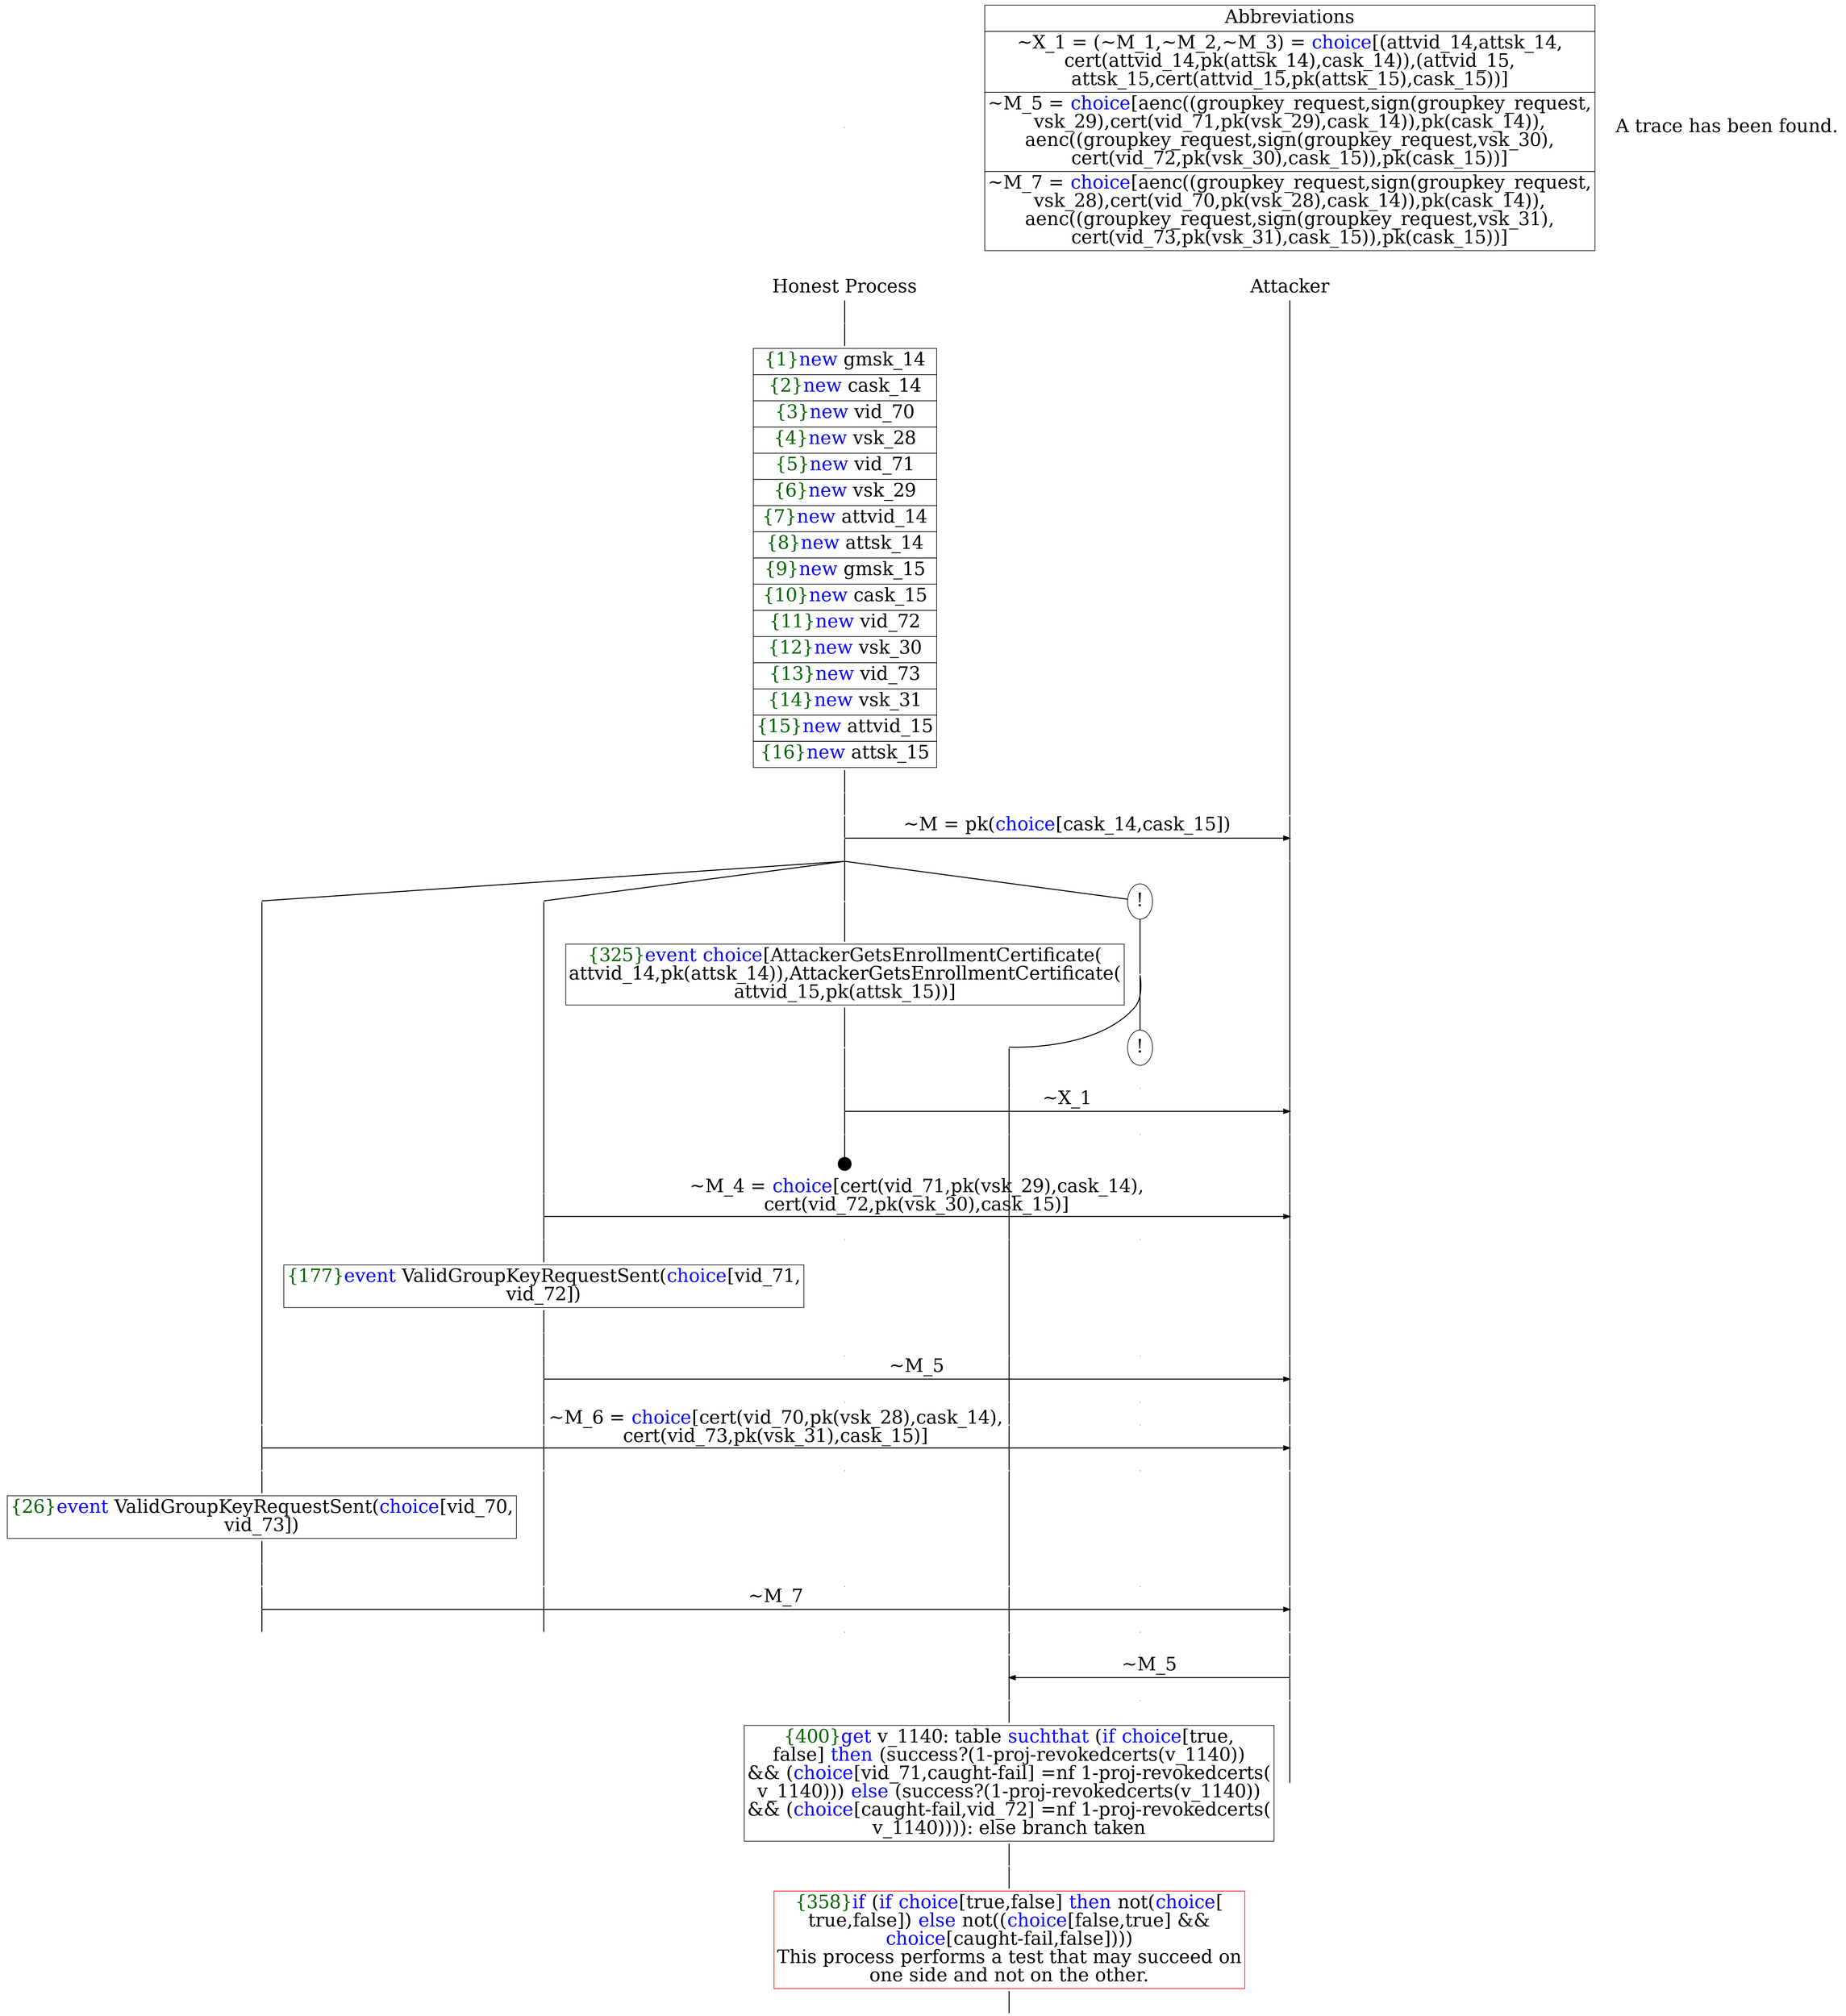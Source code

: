 digraph {
graph [ordering = out]
edge [arrowhead = none, penwidth = 1.6, fontsize = 30]
node [shape = point, width = 0, height = 0, fontsize = 30]
Trace<br/>
[label = <A trace has been found.<br/>
>, shape = plaintext]
P0__0 [label = "Honest Process", shape = plaintext]
P__0 [label = "Attacker", shape = plaintext]
Trace -> P0__0 [label = "", style = invisible, weight = 100]{rank = same; P0__0 P__0}
P0__0 -> P0__1 [label = <>, weight = 100]
P0__1 -> P0__2 [label = <>, weight = 100]
P0__2 [shape = plaintext, label = <<TABLE BORDER="0" CELLBORDER="1" CELLSPACING="0" CELLPADDING="4"> <TR><TD><FONT COLOR="darkgreen">{1}</FONT><FONT COLOR="blue">new </FONT>gmsk_14</TD></TR><TR><TD><FONT COLOR="darkgreen">{2}</FONT><FONT COLOR="blue">new </FONT>cask_14</TD></TR><TR><TD><FONT COLOR="darkgreen">{3}</FONT><FONT COLOR="blue">new </FONT>vid_70</TD></TR><TR><TD><FONT COLOR="darkgreen">{4}</FONT><FONT COLOR="blue">new </FONT>vsk_28</TD></TR><TR><TD><FONT COLOR="darkgreen">{5}</FONT><FONT COLOR="blue">new </FONT>vid_71</TD></TR><TR><TD><FONT COLOR="darkgreen">{6}</FONT><FONT COLOR="blue">new </FONT>vsk_29</TD></TR><TR><TD><FONT COLOR="darkgreen">{7}</FONT><FONT COLOR="blue">new </FONT>attvid_14</TD></TR><TR><TD><FONT COLOR="darkgreen">{8}</FONT><FONT COLOR="blue">new </FONT>attsk_14</TD></TR><TR><TD><FONT COLOR="darkgreen">{9}</FONT><FONT COLOR="blue">new </FONT>gmsk_15</TD></TR><TR><TD><FONT COLOR="darkgreen">{10}</FONT><FONT COLOR="blue">new </FONT>cask_15</TD></TR><TR><TD><FONT COLOR="darkgreen">{11}</FONT><FONT COLOR="blue">new </FONT>vid_72</TD></TR><TR><TD><FONT COLOR="darkgreen">{12}</FONT><FONT COLOR="blue">new </FONT>vsk_30</TD></TR><TR><TD><FONT COLOR="darkgreen">{13}</FONT><FONT COLOR="blue">new </FONT>vid_73</TD></TR><TR><TD><FONT COLOR="darkgreen">{14}</FONT><FONT COLOR="blue">new </FONT>vsk_31</TD></TR><TR><TD><FONT COLOR="darkgreen">{15}</FONT><FONT COLOR="blue">new </FONT>attvid_15</TD></TR><TR><TD><FONT COLOR="darkgreen">{16}</FONT><FONT COLOR="blue">new </FONT>attsk_15</TD></TR></TABLE>>]
P0__2 -> P0__3 [label = <>, weight = 100]
P0__3 -> P0__4 [label = <>, weight = 100]
P__0 -> P__1 [label = <>, weight = 100]
{rank = same; P__1 P0__4}
P0__4 -> P0__5 [label = <>, weight = 100]
P__1 -> P__2 [label = <>, weight = 100]
{rank = same; P__2 P0__5}
P0__5 -> P__2 [label = <~M = pk(<FONT COLOR="blue">choice</FONT>[cask_14,cask_15])>, arrowhead = normal]
P0__5 -> P0__6 [label = <>, weight = 100]
P__2 -> P__3 [label = <>, weight = 100]
{rank = same; P__3 P0__6}
/*RPar */
P0__6 -> P0_3__6 [label = <>]
P0__6 -> P0_2__6 [label = <>]
P0__6 -> P0_1__6 [label = <>]
P0__6 -> P0_0__6 [label = <>]
P0__6 [label = "", fixedsize = false, width = 0, height = 0, shape = none]
{rank = same; P0_0__6 P0_1__6 P0_2__6 P0_3__6}
P0_0__6 [label = "!", shape = ellipse]
P0_0_0__6 [label = "", fixedsize = false, width = 0, height = 0, shape = none]
P0_0__6 -> P0_0_0__6 [label = <>, weight = 100]
/*RPar */
P0_0_0__6 -> P0_0_0_1__6 [label = <>]
P0_0_0__6 -> P0_0_0_0__6 [label = <>]
P0_0_0__6 [label = "", fixedsize = false, width = 0, height = 0, shape = none]
{rank = same; P0_0_0_0__6 P0_0_0_1__6}
P0_0_0_0__6 [label = "!", shape = ellipse]
P0_1__6 -> P0_1__7 [label = <>, weight = 100]
P0_1__7 [shape = plaintext, label = <<TABLE BORDER="0" CELLBORDER="1" CELLSPACING="0" CELLPADDING="4"> <TR><TD><FONT COLOR="darkgreen">{325}</FONT><FONT COLOR="blue">event</FONT> <FONT COLOR="blue">choice</FONT>[AttackerGetsEnrollmentCertificate(<br/>
attvid_14,pk(attsk_14)),AttackerGetsEnrollmentCertificate(<br/>
attvid_15,pk(attsk_15))]</TD></TR></TABLE>>]
P0_1__7 -> P0_1__8 [label = <>, weight = 100]
P0_1__8 -> P0_1__9 [label = <>, weight = 100]
P0_0_0_1__6 -> P0_0_0_1__7 [label = <>, weight = 100]
P0_0_0_0__7 [label = "", style = invisible]
P0_0_0_0__6 -> P0_0_0_0__7 [label = <>, weight = 100, style = invisible]
P__3 -> P__4 [label = <>, weight = 100]
{rank = same; P__4 P0_0_0_0__7 P0_0_0_1__7 P0_1__9}
P0_1__9 -> P0_1__10 [label = <>, weight = 100]
P__4 -> P__5 [label = <>, weight = 100]
{rank = same; P__5 P0_1__10}
P0_1__10 -> P__5 [label = <~X_1>, arrowhead = normal]
P0_1__10 -> P0_1__11 [label = <>, weight = 100]
P0_0_0_1__7 -> P0_0_0_1__8 [label = <>, weight = 100]
P0_0_0_0__8 [label = "", style = invisible]
P0_0_0_0__7 -> P0_0_0_0__8 [label = <>, weight = 100, style = invisible]
P__5 -> P__6 [label = <>, weight = 100]
{rank = same; P__6 P0_0_0_0__8 P0_0_0_1__8 P0_1__11}
P0_1__12 [label = "", width = 0.3, height = 0.3]
P0_1__11 -> P0_1__12 [label = <>, weight = 100]
P0_2__6 -> P0_2__7 [label = <>, weight = 100]
P0_1__13 [label = "", style = invisible]
P0_1__12 -> P0_1__13 [label = <>, weight = 100, style = invisible]
P0_0_0_1__8 -> P0_0_0_1__9 [label = <>, weight = 100]
P0_0_0_0__9 [label = "", style = invisible]
P0_0_0_0__8 -> P0_0_0_0__9 [label = <>, weight = 100, style = invisible]
P__6 -> P__7 [label = <>, weight = 100]
{rank = same; P__7 P0_0_0_0__9 P0_0_0_1__9 P0_1__13 P0_2__7}
P0_2__7 -> P0_2__8 [label = <>, weight = 100]
P__7 -> P__8 [label = <>, weight = 100]
{rank = same; P__8 P0_2__8}
P0_2__8 -> P__8 [label = <~M_4 = <FONT COLOR="blue">choice</FONT>[cert(vid_71,pk(vsk_29),cask_14),<br/>
cert(vid_72,pk(vsk_30),cask_15)]>, arrowhead = normal]
P0_2__8 -> P0_2__9 [label = <>, weight = 100]
P0_1__14 [label = "", style = invisible]
P0_1__13 -> P0_1__14 [label = <>, weight = 100, style = invisible]
P0_0_0_1__9 -> P0_0_0_1__10 [label = <>, weight = 100]
P0_0_0_0__10 [label = "", style = invisible]
P0_0_0_0__9 -> P0_0_0_0__10 [label = <>, weight = 100, style = invisible]
P__8 -> P__9 [label = <>, weight = 100]
{rank = same; P__9 P0_0_0_0__10 P0_0_0_1__10 P0_1__14 P0_2__9}
P0_2__9 -> P0_2__10 [label = <>, weight = 100]
P0_2__10 [shape = plaintext, label = <<TABLE BORDER="0" CELLBORDER="1" CELLSPACING="0" CELLPADDING="4"> <TR><TD><FONT COLOR="darkgreen">{177}</FONT><FONT COLOR="blue">event</FONT> ValidGroupKeyRequestSent(<FONT COLOR="blue">choice</FONT>[vid_71,<br/>
vid_72])</TD></TR></TABLE>>]
P0_2__10 -> P0_2__11 [label = <>, weight = 100]
P0_2__11 -> P0_2__12 [label = <>, weight = 100]
P0_1__15 [label = "", style = invisible]
P0_1__14 -> P0_1__15 [label = <>, weight = 100, style = invisible]
P0_0_0_1__10 -> P0_0_0_1__11 [label = <>, weight = 100]
P0_0_0_0__11 [label = "", style = invisible]
P0_0_0_0__10 -> P0_0_0_0__11 [label = <>, weight = 100, style = invisible]
P__9 -> P__10 [label = <>, weight = 100]
{rank = same; P__10 P0_0_0_0__11 P0_0_0_1__11 P0_1__15 P0_2__12}
P0_2__12 -> P0_2__13 [label = <>, weight = 100]
P__10 -> P__11 [label = <>, weight = 100]
{rank = same; P__11 P0_2__13}
P0_2__13 -> P__11 [label = <~M_5>, arrowhead = normal]
P0_2__13 -> P0_2__14 [label = <>, weight = 100]
P0_1__16 [label = "", style = invisible]
P0_1__15 -> P0_1__16 [label = <>, weight = 100, style = invisible]
P0_0_0_1__11 -> P0_0_0_1__12 [label = <>, weight = 100]
P0_0_0_0__12 [label = "", style = invisible]
P0_0_0_0__11 -> P0_0_0_0__12 [label = <>, weight = 100, style = invisible]
P__11 -> P__12 [label = <>, weight = 100]
{rank = same; P__12 P0_0_0_0__12 P0_0_0_1__12 P0_1__16 P0_2__14}
P0_3__6 -> P0_3__7 [label = <>, weight = 100]
P0_2__14 -> P0_2__15 [label = <>, weight = 100]
P0_1__17 [label = "", style = invisible]
P0_1__16 -> P0_1__17 [label = <>, weight = 100, style = invisible]
P0_0_0_1__12 -> P0_0_0_1__13 [label = <>, weight = 100]
P0_0_0_0__13 [label = "", style = invisible]
P0_0_0_0__12 -> P0_0_0_0__13 [label = <>, weight = 100, style = invisible]
P__12 -> P__13 [label = <>, weight = 100]
{rank = same; P__13 P0_0_0_0__13 P0_0_0_1__13 P0_1__17 P0_2__15 P0_3__7}
P0_3__7 -> P0_3__8 [label = <>, weight = 100]
P__13 -> P__14 [label = <>, weight = 100]
{rank = same; P__14 P0_3__8}
P0_3__8 -> P__14 [label = <~M_6 = <FONT COLOR="blue">choice</FONT>[cert(vid_70,pk(vsk_28),cask_14),<br/>
cert(vid_73,pk(vsk_31),cask_15)]>, arrowhead = normal]
P0_3__8 -> P0_3__9 [label = <>, weight = 100]
P0_2__15 -> P0_2__16 [label = <>, weight = 100]
P0_1__18 [label = "", style = invisible]
P0_1__17 -> P0_1__18 [label = <>, weight = 100, style = invisible]
P0_0_0_1__13 -> P0_0_0_1__14 [label = <>, weight = 100]
P0_0_0_0__14 [label = "", style = invisible]
P0_0_0_0__13 -> P0_0_0_0__14 [label = <>, weight = 100, style = invisible]
P__14 -> P__15 [label = <>, weight = 100]
{rank = same; P__15 P0_0_0_0__14 P0_0_0_1__14 P0_1__18 P0_2__16 P0_3__9}
P0_3__9 -> P0_3__10 [label = <>, weight = 100]
P0_3__10 [shape = plaintext, label = <<TABLE BORDER="0" CELLBORDER="1" CELLSPACING="0" CELLPADDING="4"> <TR><TD><FONT COLOR="darkgreen">{26}</FONT><FONT COLOR="blue">event</FONT> ValidGroupKeyRequestSent(<FONT COLOR="blue">choice</FONT>[vid_70,<br/>
vid_73])</TD></TR></TABLE>>]
P0_3__10 -> P0_3__11 [label = <>, weight = 100]
P0_3__11 -> P0_3__12 [label = <>, weight = 100]
P0_2__16 -> P0_2__17 [label = <>, weight = 100]
P0_1__19 [label = "", style = invisible]
P0_1__18 -> P0_1__19 [label = <>, weight = 100, style = invisible]
P0_0_0_1__14 -> P0_0_0_1__15 [label = <>, weight = 100]
P0_0_0_0__15 [label = "", style = invisible]
P0_0_0_0__14 -> P0_0_0_0__15 [label = <>, weight = 100, style = invisible]
P__15 -> P__16 [label = <>, weight = 100]
{rank = same; P__16 P0_0_0_0__15 P0_0_0_1__15 P0_1__19 P0_2__17 P0_3__12}
P0_3__12 -> P0_3__13 [label = <>, weight = 100]
P__16 -> P__17 [label = <>, weight = 100]
{rank = same; P__17 P0_3__13}
P0_3__13 -> P__17 [label = <~M_7>, arrowhead = normal]
P0_3__13 -> P0_3__14 [label = <>, weight = 100]
P0_2__17 -> P0_2__18 [label = <>, weight = 100]
P0_1__20 [label = "", style = invisible]
P0_1__19 -> P0_1__20 [label = <>, weight = 100, style = invisible]
P0_0_0_1__15 -> P0_0_0_1__16 [label = <>, weight = 100]
P0_0_0_0__16 [label = "", style = invisible]
P0_0_0_0__15 -> P0_0_0_0__16 [label = <>, weight = 100, style = invisible]
P__17 -> P__18 [label = <>, weight = 100]
{rank = same; P__18 P0_0_0_0__16 P0_0_0_1__16 P0_1__20 P0_2__18 P0_3__14}
P0_0_0_1__16 -> P0_0_0_1__17 [label = <>, weight = 100]
P0_0_0_0__17 [label = "", style = invisible]
P0_0_0_0__16 -> P0_0_0_0__17 [label = <>, weight = 100, style = invisible]
P__18 -> P__19 [label = <>, weight = 100]
{rank = same; P__19 P0_0_0_0__17 P0_0_0_1__17}
P0_0_0_1__17 -> P0_0_0_1__18 [label = <>, weight = 100]
P__19 -> P__20 [label = <>, weight = 100]
{rank = same; P__20 P0_0_0_1__18}
P0_0_0_1__18 -> P__20 [label = <~M_5>, dir = back, arrowhead = normal]
P0_0_0_1__18 -> P0_0_0_1__19 [label = <>, weight = 100]
P0_0_0_0__18 [label = "", style = invisible]
P0_0_0_0__17 -> P0_0_0_0__18 [label = <>, weight = 100, style = invisible]
P__20 -> P__21 [label = <>, weight = 100]
{rank = same; P__21 P0_0_0_0__18 P0_0_0_1__19}
P0_0_0_1__19 -> P0_0_0_1__20 [label = <>, weight = 100]
P0_0_0_1__20 [shape = plaintext, label = <<TABLE BORDER="0" CELLBORDER="1" CELLSPACING="0" CELLPADDING="4"> <TR><TD><FONT COLOR="darkgreen">{400}</FONT><FONT COLOR="blue">get</FONT> v_1140: table <FONT COLOR="blue">suchthat</FONT> (<FONT COLOR="blue">if</FONT> <FONT COLOR="blue">choice</FONT>[true,<br/>
false] <FONT COLOR="blue">then</FONT> (success?(1-proj-revokedcerts(v_1140))<br/>
&amp;&amp; (<FONT COLOR="blue">choice</FONT>[vid_71,caught-fail] =nf 1-proj-revokedcerts(<br/>
v_1140))) <FONT COLOR="blue">else</FONT> (success?(1-proj-revokedcerts(v_1140))<br/>
&amp;&amp; (<FONT COLOR="blue">choice</FONT>[caught-fail,vid_72] =nf 1-proj-revokedcerts(<br/>
v_1140)))): else branch taken</TD></TR></TABLE>>]
P0_0_0_1__20 -> P0_0_0_1__21 [label = <>, weight = 100]
P__21 -> P__22 [label = <>, weight = 100]
{rank = same; P__22 P0_0_0_1__20}
P0_0_0_1__21 -> P0_0_0_1__22 [label = <>, weight = 100]
P0_0_0_1__22 [color = red, shape = plaintext, label = <<TABLE BORDER="0" CELLBORDER="1" CELLSPACING="0" CELLPADDING="4"> <TR><TD><FONT COLOR="darkgreen">{358}</FONT><FONT COLOR="blue">if</FONT> (<FONT COLOR="blue">if</FONT> <FONT COLOR="blue">choice</FONT>[true,false] <FONT COLOR="blue">then</FONT> not(<FONT COLOR="blue">choice</FONT>[<br/>
true,false]) <FONT COLOR="blue">else</FONT> not((<FONT COLOR="blue">choice</FONT>[false,true] &amp;&amp;<br/>
<FONT COLOR="blue">choice</FONT>[caught-fail,false])))<br/>
This process performs a test that may succeed on<br/>
one side and not on the other.</TD></TR></TABLE>>]
P0_0_0_1__22 -> P0_0_0_1__23 [label = <>, weight = 100]
Abbrev [shape = plaintext, label = <<TABLE BORDER="0" CELLBORDER="1" CELLSPACING="0" CELLPADDING="4"><TR> <TD> Abbreviations </TD></TR><TR><TD>~X_1 = (~M_1,~M_2,~M_3) = <FONT COLOR="blue">choice</FONT>[(attvid_14,attsk_14,<br/>
cert(attvid_14,pk(attsk_14),cask_14)),(attvid_15,<br/>
attsk_15,cert(attvid_15,pk(attsk_15),cask_15))]</TD></TR><TR><TD>~M_5 = <FONT COLOR="blue">choice</FONT>[aenc((groupkey_request,sign(groupkey_request,<br/>
vsk_29),cert(vid_71,pk(vsk_29),cask_14)),pk(cask_14)),<br/>
aenc((groupkey_request,sign(groupkey_request,vsk_30),<br/>
cert(vid_72,pk(vsk_30),cask_15)),pk(cask_15))]</TD></TR><TR><TD>~M_7 = <FONT COLOR="blue">choice</FONT>[aenc((groupkey_request,sign(groupkey_request,<br/>
vsk_28),cert(vid_70,pk(vsk_28),cask_14)),pk(cask_14)),<br/>
aenc((groupkey_request,sign(groupkey_request,vsk_31),<br/>
cert(vid_73,pk(vsk_31),cask_15)),pk(cask_15))]</TD></TR></TABLE>>]Abbrev -> P__0 [style = invisible, weight =100]}